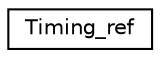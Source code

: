 digraph "Graphical Class Hierarchy"
{
 // LATEX_PDF_SIZE
  edge [fontname="Helvetica",fontsize="10",labelfontname="Helvetica",labelfontsize="10"];
  node [fontname="Helvetica",fontsize="10",shape=record];
  rankdir="LR";
  Node0 [label="Timing_ref",height=0.2,width=0.4,color="black", fillcolor="white", style="filled",URL="$utils_8hpp.html#struct_timing__ref",tooltip=" "];
}

